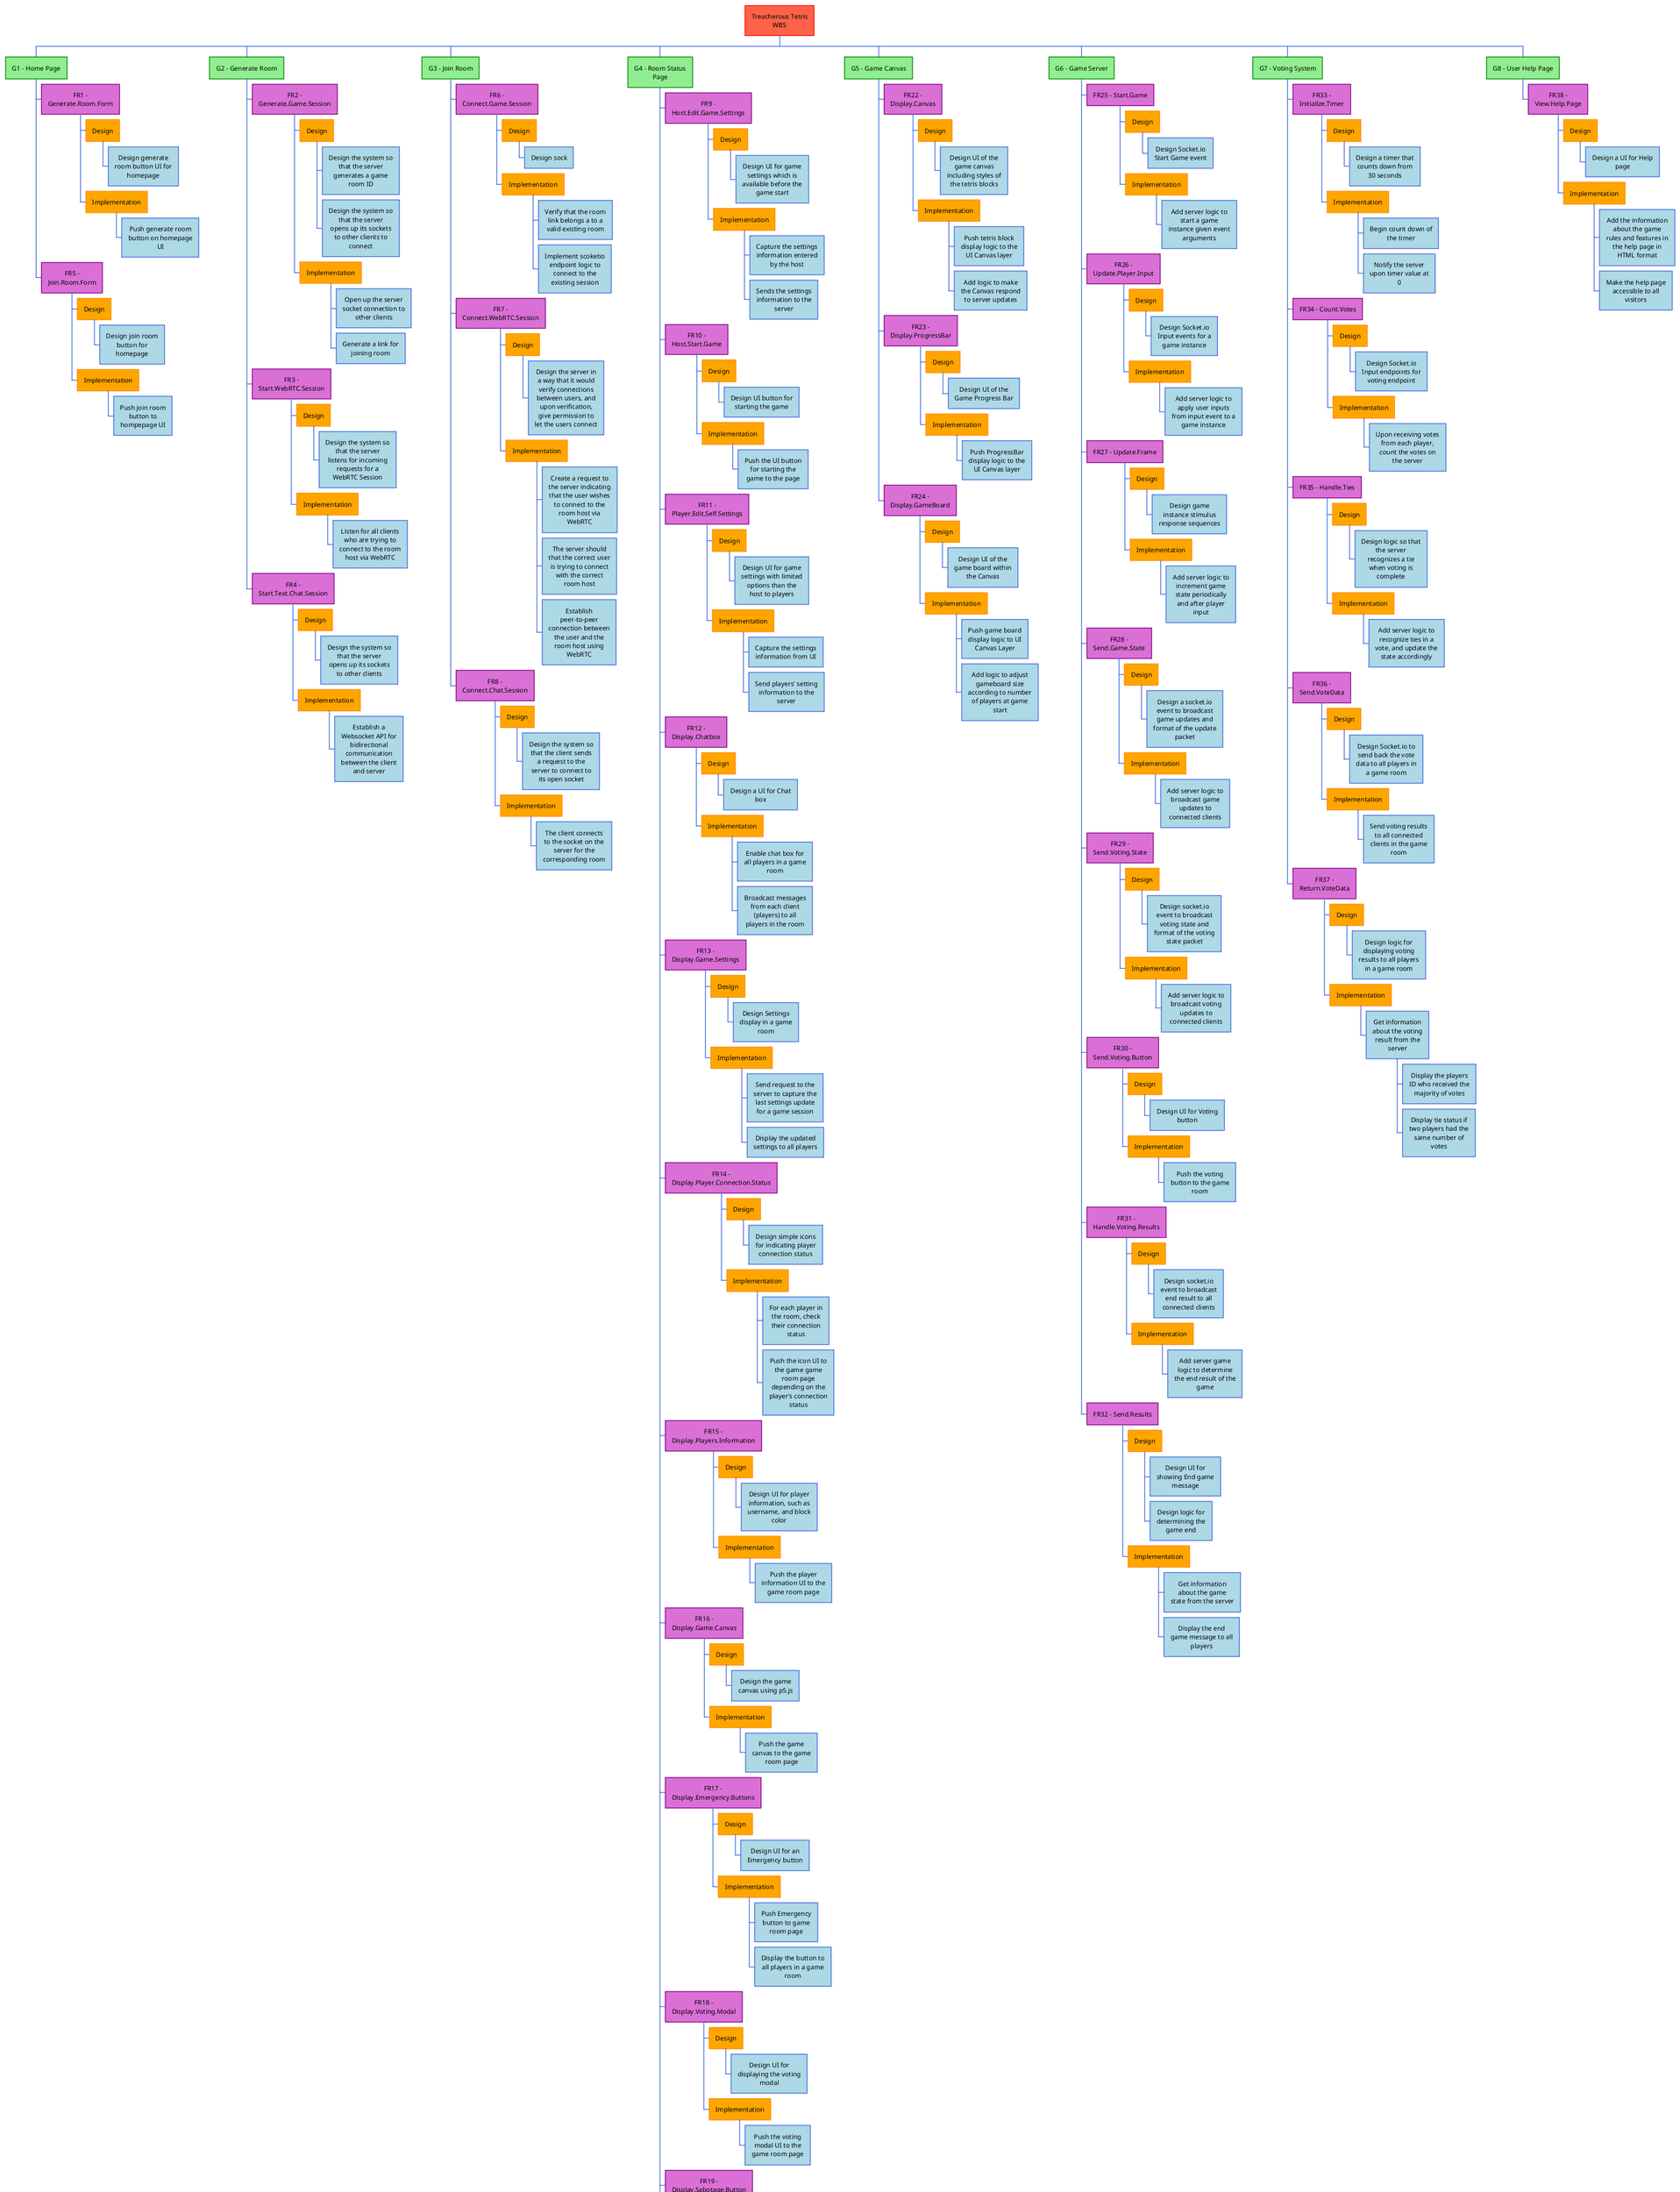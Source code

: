 @startwbs

<style>
node {
    Padding 12
    Margin 10
    HorizontalAlignment center
    MaximumWidth 120
    Shadowing 0
    
    LineColor royalblue
    BackgroundColor lightblue
    
    :depth(0) {
        LineColor red
        BackgroundColor tomato
    }

    :depth(1) {
        LineColor green
        BackgroundColor lightgreen
    }

    :depth(2) {
        LineColor purple
        BackgroundColor orchid
    }

    :depth(3) {
        LineColor Darkorange
        BackgroundColor orange
    }
}

arrow {
    LineColor royalblue 
}


</style>

* Treacherous Tetris WBS

** G1 - Home Page
*** FR1 - Generate.Room.Form
**** Design
***** Design generate room button UI for homepage
**** Implementation
***** Push generate room button on homepage UI
*** FR5 - Join.Room.Form
**** Design
***** Design join room button for homepage
**** Implementation
***** Push join room button to hompepage UI

** G2 - Generate Room
*** FR2 - Generate.Game.Session
**** Design
***** Design the system so that the server generates a game room ID
***** Design the system so that the server opens up its sockets to other clients to connect
**** Implementation
***** Open up the server socket connection to other clients
' ***** Capture the information from UI form
' ***** Verify the information on the UI form
' ****** Notify the user of any field was empty
***** Generate a link for joining room
*** FR3 - Start.WebRTC.Session
**** Design
***** Design the system so that the server listens for incoming requests for a WebRTC Session
**** Implementation
***** Listen for all clients who are trying to connect to the room host via WebRTC
*** FR4 - Start.Text.Chat.Session
**** Design
***** Design the system so that the server opens up its sockets to other clients
**** Implementation
***** Establish a Websocket API for bidirectional communication between the client and server

** G3 - Join Room
*** FR6 - Connect.Game.Session
**** Design
***** Design sock
**** Implementation
***** Verify that the room link belongs a to a valid existing room
***** Implement scoketio endpoint logic to connect to the existing session
*** FR7 - Connect.WebRTC.Session
**** Design
***** Design the server in a way that it would verify connections between users, and upon verification, give permission to let the users connect
**** Implementation
***** Create a request to the server indicating that the user wishes to connect to the room host via WebRTC
***** The server should that the correct user is trying to connect with the correct room host
***** Establish peer-to-peer connection between the user and the room host using WebRTC 
*** FR8 - Connect.Chat.Session
**** Design
***** Design the system so that the client sends a request to the server to connect to its open socket
**** Implementation
***** The client connects to the socket on the server for the corresponding room

** G4 - Room Status Page
*** FR9 - Host.Edit.Game.Settings
**** Design
***** Design UI for game settings which is available before the game start
**** Implementation
***** Capture the settings information entered by the host
***** Sends the settings information to the server 
*** FR10 - Host.Start.Game
**** Design
***** Design UI button for starting the game
**** Implementation
***** Push the UI button for starting the game to the page
*** FR11 - Player.Edit.Self.Settings
**** Design
***** Design UI for game settings with limited options than the host to players
**** Implementation
***** Capture the settings information from UI
***** Send players' setting information to the server 
*** FR12 - Display.Chatbox
**** Design
***** Design a UI for Chat box
**** Implementation
***** Enable chat box for all players in a game room
***** Broadcast messages from each client (players) to all players in the room
*** FR13 - Display.Game.Settings
**** Design
***** Design Settings display in a game room
**** Implementation
***** Send request to the server to capture the last settings update for a game session
***** Display the updated settings to all players
*** FR14 - Display.Player.Connection.Status
**** Design
***** Design simple icons for indicating player connection status
**** Implementation
***** For each player in the room, check their connection status
***** Push the icon UI to the game game room page depending on the player's connection status
*** FR15 - Display.Players.Information
**** Design
***** Design UI for player information, such as username, and block color
**** Implementation
***** Push the player information UI to the game room page
*** FR16 - Display.Game.Canvas
**** Design
***** Design the game canvas using p5.js
**** Implementation
***** Push the game canvas to the game room page
*** FR17 - Display.Emergency.Buttons
**** Design
***** Design UI for an Emergency button
**** Implementation
***** Push Emergency button to game room page
***** Display the button to all players in a game room
*** FR18 - Display.Voting.Modal
**** Design
***** Design UI for displaying the voting modal
**** Implementation
***** Push the voting modal UI to the game room page
*** FR19 - Display.Sabotage.Button
**** Design
***** Design a button UI for sabotaging
**** Implementation
***** Push sabotage button to the game room page
***** Display the button to all players in the game room page
*** FR20 - Send.Inputs.Server
**** Design
***** Design key mapping and other button press listeners for collecting client input
**** Implementation
***** Add logic to send input events to game server for each key/button map
*** FR21 - Display.Room.Full.Message
**** Design
***** Design a UI for Room Full Error message
**** Implementation
***** Get the information about the number of players in a room from the server
***** Display the error message when a join room request is received for a full game room 

** G5 - Game Canvas
*** FR22 - Display.Canvas
**** Design
***** Design UI of the game canvas including styles of the tetris blocks
**** Implementation
***** Push tetris block display logic to the UI Canvas layer
***** Add logic to make the Canvas respond to server updates
*** FR23 - Display.ProgressBar
**** Design
***** Design UI of the Game Progress Bar
**** Implementation
***** Push ProgressBar display logic to the UI Canvas layer
*** FR24 - Display.GameBoard
**** Design
***** Design UI of the game board within the Canvas
**** Implementation
***** Push game board display logic to UI Canvas Layer
***** Add logic to adjust gameboard size according to number of players at game start

** G6 - Game Server
*** FR25 - Start.Game
**** Design
***** Design Socket.io Start Game event
**** Implementation
***** Add server logic to start a game instance given event arguments
*** FR26 - Update.Player.Input
**** Design
***** Design Socket.io Input events for a game instance
**** Implementation
***** Add server logic to apply user inputs from input event to a game instance
*** FR27 - Update.Frame
**** Design
***** Design game instance stimulus response sequences
**** Implementation
***** Add server logic to increment game state periodically and after player input
*** FR28 - Send.Game.State
**** Design
***** Design a socket.io event to broadcast game updates and format of the update packet
**** Implementation
***** Add server logic to broadcast game updates to connected clients
*** FR29 - Send.Voting.State
**** Design
***** Design socket.io event to broadcast voting state and format of the voting state packet
**** Implementation
***** Add server logic to broadcast voting updates to connected clients
*** FR30 - Send.Voting.Button
**** Design
***** Design UI for Voting button
**** Implementation
***** Push the voting button to the game room
*** FR31 - Handle.Voting.Results
**** Design
***** Design socket.io event to broadcast end result to all connected clients
**** Implementation
***** Add server game logic to determine the end result of the game 
*** FR32 - Send.Results
**** Design
***** Design UI for showing End game message
***** Design logic for determining the game end
**** Implementation
***** Get information about the game state from the server
***** Display the end game message to all players

** G7 - Voting System
*** FR33 - Initialize.Timer
**** Design
***** Design a timer that counts down from 30 seconds
**** Implementation
***** Begin count down of the timer
***** Notify the server upon timer value at 0
*** FR34 - Count.Votes
**** Design
***** Design Socket.io Input endpoints for voting endpoint
**** Implementation
***** Upon receiving votes from each player, count the votes on the server
*** FR35 - Handle.Ties
**** Design
***** Design logic so that the server recognizes a tie when voting is complete
**** Implementation
***** Add server logic to recognize ties in a vote, and update the state accordingly
*** FR36 - Send.VoteData
**** Design
***** Design Socket.io to send back the vote data to all players in a game room
**** Implementation
***** Send voting results to all connected clients in the game room
*** FR37 - Return.VoteData
**** Design
***** Design logic for displaying voting results to all players in a game room
**** Implementation
***** Get information about the voting result from the server
****** Display the players ID who received the majority of votes
****** Display tie status if two players had the same number of votes 

** G8 - User Help Page
*** FR38 - View.Help.Page
**** Design
***** Design a UI for Help page
**** Implementation
***** Add the information about the game rules and features in the help page in HTML format
***** Make the help page accessible to all visitors


@endwbs